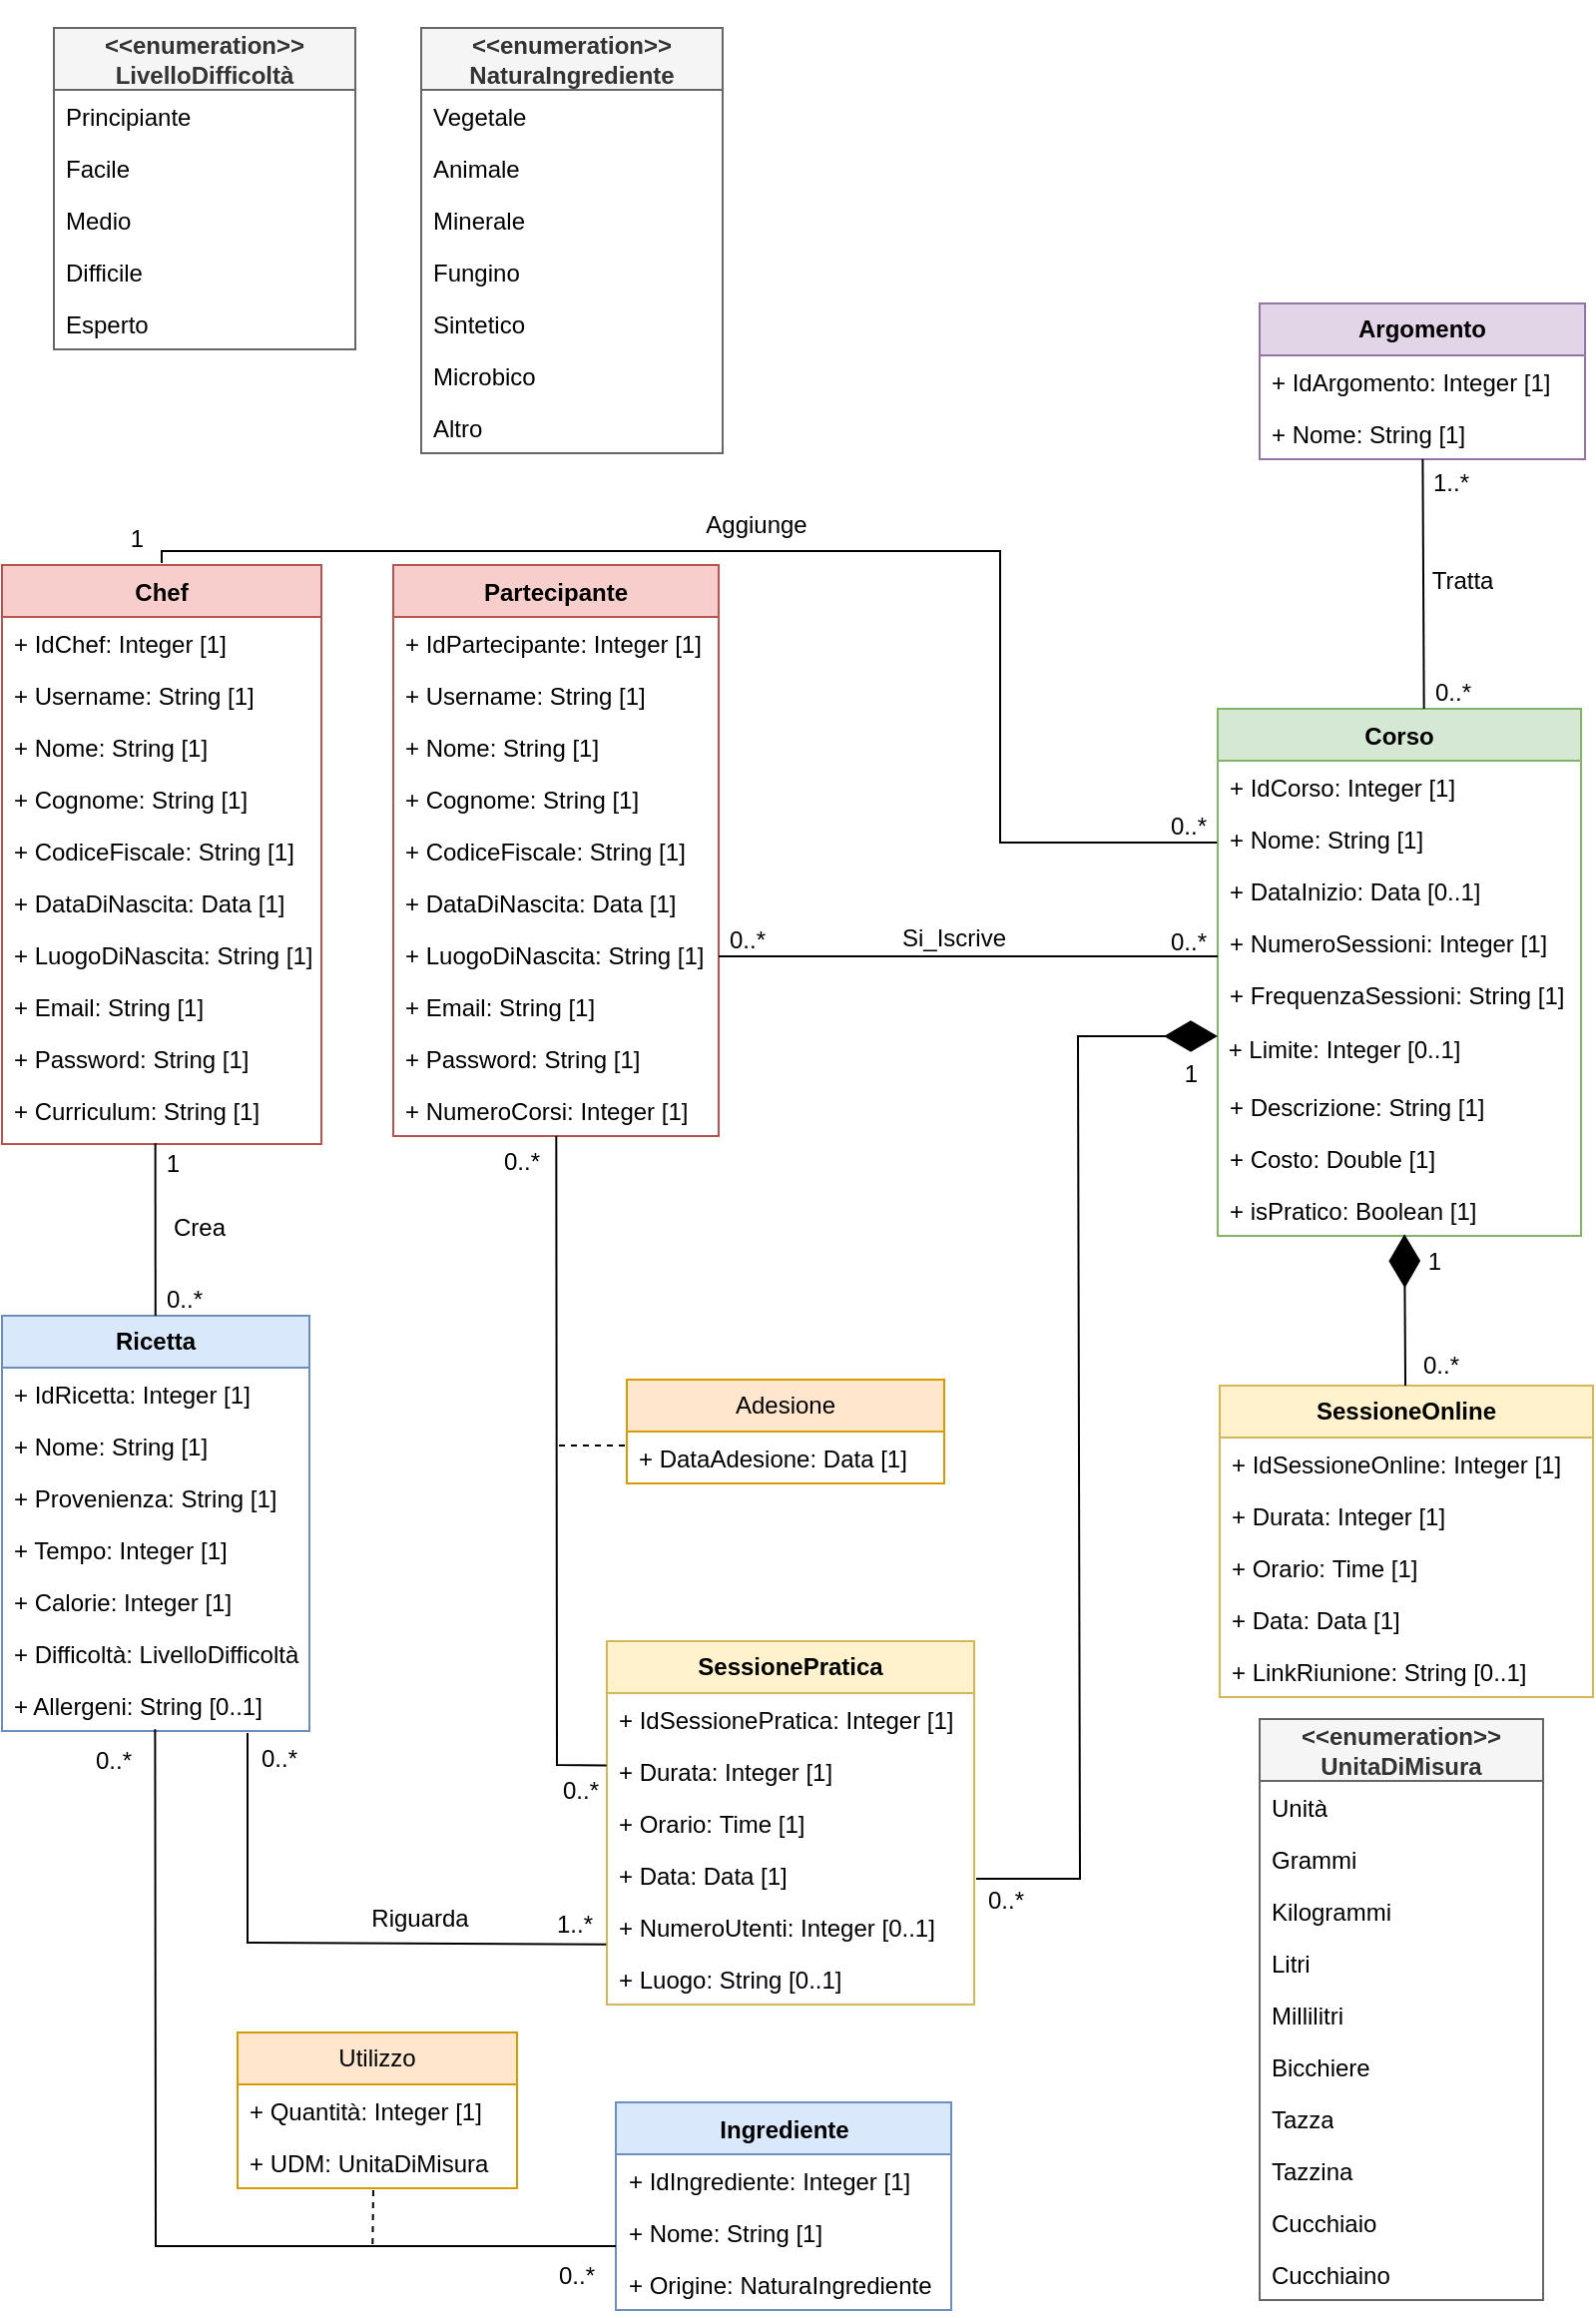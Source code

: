 <mxfile version="26.2.15">
  <diagram name="Pagina-1" id="1niPncTcbanJa_PL0URF">
    <mxGraphModel dx="599" dy="841" grid="0" gridSize="10" guides="1" tooltips="1" connect="1" arrows="1" fold="1" page="1" pageScale="1" pageWidth="827" pageHeight="1169" math="0" shadow="0">
      <root>
        <mxCell id="0" />
        <mxCell id="1" parent="0" />
        <mxCell id="spKW847g__nj8NnTJKyM-132" value="0..*" style="text;html=1;align=center;verticalAlign=middle;resizable=0;points=[];autosize=1;strokeColor=none;fillColor=none;" parent="1" vertex="1">
          <mxGeometry x="1201" y="463" width="36" height="26" as="geometry" />
        </mxCell>
        <mxCell id="spKW847g__nj8NnTJKyM-133" value="0..*" style="text;html=1;align=center;verticalAlign=middle;resizable=0;points=[];autosize=1;strokeColor=none;fillColor=none;" parent="1" vertex="1">
          <mxGeometry x="1422" y="464" width="36" height="26" as="geometry" />
        </mxCell>
        <mxCell id="spKW847g__nj8NnTJKyM-137" value="Riguarda" style="text;html=1;align=center;verticalAlign=middle;resizable=0;points=[];autosize=1;strokeColor=none;fillColor=none;" parent="1" vertex="1">
          <mxGeometry x="1021" y="953" width="67" height="26" as="geometry" />
        </mxCell>
        <mxCell id="spKW847g__nj8NnTJKyM-141" value="0..*" style="text;html=1;align=center;verticalAlign=middle;whiteSpace=wrap;rounded=0;" parent="1" vertex="1">
          <mxGeometry x="1333" y="946" width="32" height="21" as="geometry" />
        </mxCell>
        <mxCell id="spKW847g__nj8NnTJKyM-142" value="1" style="edgeLabel;resizable=0;html=1;align=right;verticalAlign=bottom;fontSize=12;" parent="1" connectable="0" vertex="1">
          <mxGeometry x="1416" y="600.005" as="geometry">
            <mxPoint x="29" y="-49" as="offset" />
          </mxGeometry>
        </mxCell>
        <mxCell id="spKW847g__nj8NnTJKyM-144" value="0..*" style="text;html=1;align=center;verticalAlign=middle;resizable=0;points=[];autosize=1;strokeColor=none;fillColor=none;" parent="1" vertex="1">
          <mxGeometry x="1422" y="406" width="36" height="26" as="geometry" />
        </mxCell>
        <mxCell id="spKW847g__nj8NnTJKyM-145" value="Si_Iscrive" style="text;html=1;align=center;verticalAlign=middle;whiteSpace=wrap;rounded=0;" parent="1" vertex="1">
          <mxGeometry x="1293" y="460" width="60" height="30" as="geometry" />
        </mxCell>
        <mxCell id="spKW847g__nj8NnTJKyM-168" value="0..*" style="text;html=1;align=center;verticalAlign=middle;resizable=0;points=[];autosize=1;strokeColor=none;fillColor=none;" parent="1" vertex="1">
          <mxGeometry x="1088" y="574" width="36" height="26" as="geometry" />
        </mxCell>
        <mxCell id="spKW847g__nj8NnTJKyM-172" value="&amp;nbsp;Tratta" style="text;strokeColor=none;fillColor=none;align=left;verticalAlign=top;spacingLeft=4;spacingRight=4;overflow=hidden;rotatable=0;points=[[0,0.5],[1,0.5]];portConstraint=eastwest;whiteSpace=wrap;html=1;" parent="1" vertex="1">
          <mxGeometry x="1553" y="282" width="45" height="26" as="geometry" />
        </mxCell>
        <mxCell id="spKW847g__nj8NnTJKyM-173" value="0..*" style="edgeLabel;resizable=0;html=1;align=left;verticalAlign=bottom;fontSize=12;" parent="1" connectable="0" vertex="1">
          <mxGeometry x="1100" y="907.998" as="geometry">
            <mxPoint x="25" y="3" as="offset" />
          </mxGeometry>
        </mxCell>
        <mxCell id="spKW847g__nj8NnTJKyM-174" value="&lt;div&gt;&lt;span style=&quot;font-weight: 700;&quot;&gt;&lt;br&gt;&lt;/span&gt;&lt;/div&gt;&lt;span style=&quot;font-weight: 700;&quot;&gt;&lt;div&gt;&amp;lt;&amp;lt;enumeration&amp;gt;&amp;gt;&lt;span style=&quot;font-weight: 700;&quot;&gt;&lt;/span&gt;&lt;/div&gt;LivelloDifficoltà&lt;/span&gt;&lt;div&gt;&lt;br&gt;&lt;/div&gt;" style="swimlane;fontStyle=0;childLayout=stackLayout;horizontal=1;startSize=31;fillColor=#f5f5f5;horizontalStack=0;resizeParent=1;resizeParentMax=0;resizeLast=0;collapsible=1;marginBottom=0;whiteSpace=wrap;html=1;strokeColor=#666666;fontColor=#333333;" parent="1" vertex="1">
          <mxGeometry x="872" y="19" width="151" height="161" as="geometry" />
        </mxCell>
        <mxCell id="spKW847g__nj8NnTJKyM-175" value="Principiante" style="text;strokeColor=none;fillColor=none;align=left;verticalAlign=top;spacingLeft=4;spacingRight=4;overflow=hidden;rotatable=0;points=[[0,0.5],[1,0.5]];portConstraint=eastwest;whiteSpace=wrap;html=1;" parent="spKW847g__nj8NnTJKyM-174" vertex="1">
          <mxGeometry y="31" width="151" height="26" as="geometry" />
        </mxCell>
        <mxCell id="spKW847g__nj8NnTJKyM-176" value="Facile" style="text;strokeColor=none;fillColor=none;align=left;verticalAlign=top;spacingLeft=4;spacingRight=4;overflow=hidden;rotatable=0;points=[[0,0.5],[1,0.5]];portConstraint=eastwest;whiteSpace=wrap;html=1;" parent="spKW847g__nj8NnTJKyM-174" vertex="1">
          <mxGeometry y="57" width="151" height="26" as="geometry" />
        </mxCell>
        <mxCell id="spKW847g__nj8NnTJKyM-177" value="Medio" style="text;strokeColor=none;fillColor=none;align=left;verticalAlign=top;spacingLeft=4;spacingRight=4;overflow=hidden;rotatable=0;points=[[0,0.5],[1,0.5]];portConstraint=eastwest;whiteSpace=wrap;html=1;" parent="spKW847g__nj8NnTJKyM-174" vertex="1">
          <mxGeometry y="83" width="151" height="26" as="geometry" />
        </mxCell>
        <mxCell id="spKW847g__nj8NnTJKyM-178" value="Difficile" style="text;strokeColor=none;fillColor=none;align=left;verticalAlign=top;spacingLeft=4;spacingRight=4;overflow=hidden;rotatable=0;points=[[0,0.5],[1,0.5]];portConstraint=eastwest;whiteSpace=wrap;html=1;" parent="spKW847g__nj8NnTJKyM-174" vertex="1">
          <mxGeometry y="109" width="151" height="26" as="geometry" />
        </mxCell>
        <mxCell id="spKW847g__nj8NnTJKyM-179" value="Esperto" style="text;strokeColor=none;fillColor=none;align=left;verticalAlign=top;spacingLeft=4;spacingRight=4;overflow=hidden;rotatable=0;points=[[0,0.5],[1,0.5]];portConstraint=eastwest;whiteSpace=wrap;html=1;" parent="spKW847g__nj8NnTJKyM-174" vertex="1">
          <mxGeometry y="135" width="151" height="26" as="geometry" />
        </mxCell>
        <mxCell id="spKW847g__nj8NnTJKyM-180" value="&lt;div&gt;&lt;span style=&quot;background-color: transparent; color: light-dark(rgb(51, 51, 51), rgb(193, 193, 193)); font-weight: 700;&quot;&gt;&lt;br&gt;&lt;/span&gt;&lt;/div&gt;&lt;div&gt;&lt;span style=&quot;background-color: transparent; color: light-dark(rgb(51, 51, 51), rgb(193, 193, 193)); font-weight: 700;&quot;&gt;&amp;lt;&amp;lt;enumeration&amp;gt;&amp;gt;&lt;/span&gt;&lt;/div&gt;&lt;div&gt;&lt;span style=&quot;font-weight: 700;&quot;&gt;NaturaIngrediente&lt;/span&gt;&lt;/div&gt;&lt;div&gt;&lt;br&gt;&lt;/div&gt;" style="swimlane;fontStyle=0;childLayout=stackLayout;horizontal=1;startSize=31;fillColor=#f5f5f5;horizontalStack=0;resizeParent=1;resizeParentMax=0;resizeLast=0;collapsible=1;marginBottom=0;whiteSpace=wrap;html=1;strokeColor=#666666;fontColor=#333333;" parent="1" vertex="1">
          <mxGeometry x="1056" y="19" width="151" height="213" as="geometry" />
        </mxCell>
        <mxCell id="spKW847g__nj8NnTJKyM-181" value="Vegetale" style="text;strokeColor=none;fillColor=none;align=left;verticalAlign=top;spacingLeft=4;spacingRight=4;overflow=hidden;rotatable=0;points=[[0,0.5],[1,0.5]];portConstraint=eastwest;whiteSpace=wrap;html=1;" parent="spKW847g__nj8NnTJKyM-180" vertex="1">
          <mxGeometry y="31" width="151" height="26" as="geometry" />
        </mxCell>
        <mxCell id="spKW847g__nj8NnTJKyM-182" value="Animale" style="text;strokeColor=none;fillColor=none;align=left;verticalAlign=top;spacingLeft=4;spacingRight=4;overflow=hidden;rotatable=0;points=[[0,0.5],[1,0.5]];portConstraint=eastwest;whiteSpace=wrap;html=1;" parent="spKW847g__nj8NnTJKyM-180" vertex="1">
          <mxGeometry y="57" width="151" height="26" as="geometry" />
        </mxCell>
        <mxCell id="spKW847g__nj8NnTJKyM-183" value="Minerale" style="text;strokeColor=none;fillColor=none;align=left;verticalAlign=top;spacingLeft=4;spacingRight=4;overflow=hidden;rotatable=0;points=[[0,0.5],[1,0.5]];portConstraint=eastwest;whiteSpace=wrap;html=1;" parent="spKW847g__nj8NnTJKyM-180" vertex="1">
          <mxGeometry y="83" width="151" height="26" as="geometry" />
        </mxCell>
        <mxCell id="spKW847g__nj8NnTJKyM-184" value="Fungino" style="text;strokeColor=none;fillColor=none;align=left;verticalAlign=top;spacingLeft=4;spacingRight=4;overflow=hidden;rotatable=0;points=[[0,0.5],[1,0.5]];portConstraint=eastwest;whiteSpace=wrap;html=1;" parent="spKW847g__nj8NnTJKyM-180" vertex="1">
          <mxGeometry y="109" width="151" height="26" as="geometry" />
        </mxCell>
        <mxCell id="spKW847g__nj8NnTJKyM-185" value="Sintetico" style="text;strokeColor=none;fillColor=none;align=left;verticalAlign=top;spacingLeft=4;spacingRight=4;overflow=hidden;rotatable=0;points=[[0,0.5],[1,0.5]];portConstraint=eastwest;whiteSpace=wrap;html=1;" parent="spKW847g__nj8NnTJKyM-180" vertex="1">
          <mxGeometry y="135" width="151" height="26" as="geometry" />
        </mxCell>
        <mxCell id="spKW847g__nj8NnTJKyM-186" value="Microbico" style="text;strokeColor=none;fillColor=none;align=left;verticalAlign=top;spacingLeft=4;spacingRight=4;overflow=hidden;rotatable=0;points=[[0,0.5],[1,0.5]];portConstraint=eastwest;whiteSpace=wrap;html=1;" parent="spKW847g__nj8NnTJKyM-180" vertex="1">
          <mxGeometry y="161" width="151" height="26" as="geometry" />
        </mxCell>
        <mxCell id="spKW847g__nj8NnTJKyM-187" value="Altro" style="text;strokeColor=none;fillColor=none;align=left;verticalAlign=top;spacingLeft=4;spacingRight=4;overflow=hidden;rotatable=0;points=[[0,0.5],[1,0.5]];portConstraint=eastwest;whiteSpace=wrap;html=1;" parent="spKW847g__nj8NnTJKyM-180" vertex="1">
          <mxGeometry y="187" width="151" height="26" as="geometry" />
        </mxCell>
        <mxCell id="spKW847g__nj8NnTJKyM-190" value="0..*" style="text;html=1;align=center;verticalAlign=middle;whiteSpace=wrap;rounded=0;" parent="1" vertex="1">
          <mxGeometry x="872" y="872" width="60" height="30" as="geometry" />
        </mxCell>
        <mxCell id="spKW847g__nj8NnTJKyM-191" value="0..*" style="text;html=1;align=center;verticalAlign=middle;whiteSpace=wrap;rounded=0;" parent="1" vertex="1">
          <mxGeometry x="1104" y="1130" width="60" height="30" as="geometry" />
        </mxCell>
        <mxCell id="spKW847g__nj8NnTJKyM-207" value="1..*" style="text;html=1;align=center;verticalAlign=middle;whiteSpace=wrap;rounded=0;" parent="1" vertex="1">
          <mxGeometry x="1541.5" y="232" width="60" height="30" as="geometry" />
        </mxCell>
        <mxCell id="spKW847g__nj8NnTJKyM-208" value="0..*" style="text;html=1;align=center;verticalAlign=middle;whiteSpace=wrap;rounded=0;" parent="1" vertex="1">
          <mxGeometry x="1543" y="337" width="60" height="30" as="geometry" />
        </mxCell>
        <mxCell id="spKW847g__nj8NnTJKyM-212" value="1" style="edgeLabel;resizable=0;html=1;align=right;verticalAlign=bottom;fontSize=12;" parent="1" connectable="0" vertex="1">
          <mxGeometry x="1538" y="694.005" as="geometry">
            <mxPoint x="29" y="-49" as="offset" />
          </mxGeometry>
        </mxCell>
        <mxCell id="spKW847g__nj8NnTJKyM-213" value="0..*" style="text;html=1;align=center;verticalAlign=middle;whiteSpace=wrap;rounded=0;" parent="1" vertex="1">
          <mxGeometry x="1551" y="678" width="32" height="21" as="geometry" />
        </mxCell>
        <mxCell id="KIn9AzGLWY45rzJbxynw-2" value="&lt;div&gt;&lt;span style=&quot;font-weight: 700;&quot;&gt;&amp;lt;&amp;lt;enumeration&amp;gt;&amp;gt;&lt;/span&gt;&lt;b&gt;&lt;/b&gt;&lt;/div&gt;&lt;div&gt;&lt;b&gt;UnitaDiMisura&lt;/b&gt;&lt;/div&gt;" style="swimlane;fontStyle=0;childLayout=stackLayout;horizontal=1;startSize=31;fillColor=#f5f5f5;horizontalStack=0;resizeParent=1;resizeParentMax=0;resizeLast=0;collapsible=1;marginBottom=0;whiteSpace=wrap;html=1;strokeColor=#666666;fontColor=#333333;" parent="1" vertex="1">
          <mxGeometry x="1476" y="866" width="142" height="291" as="geometry" />
        </mxCell>
        <mxCell id="O1Rt-andwBPEwg0j2SGx-1" value="Unità" style="text;strokeColor=none;fillColor=none;align=left;verticalAlign=top;spacingLeft=4;spacingRight=4;overflow=hidden;rotatable=0;points=[[0,0.5],[1,0.5]];portConstraint=eastwest;whiteSpace=wrap;html=1;" parent="KIn9AzGLWY45rzJbxynw-2" vertex="1">
          <mxGeometry y="31" width="142" height="26" as="geometry" />
        </mxCell>
        <mxCell id="KIn9AzGLWY45rzJbxynw-3" value="Grammi" style="text;strokeColor=none;fillColor=none;align=left;verticalAlign=top;spacingLeft=4;spacingRight=4;overflow=hidden;rotatable=0;points=[[0,0.5],[1,0.5]];portConstraint=eastwest;whiteSpace=wrap;html=1;" parent="KIn9AzGLWY45rzJbxynw-2" vertex="1">
          <mxGeometry y="57" width="142" height="26" as="geometry" />
        </mxCell>
        <mxCell id="KIn9AzGLWY45rzJbxynw-4" value="Kilogrammi" style="text;strokeColor=none;fillColor=none;align=left;verticalAlign=top;spacingLeft=4;spacingRight=4;overflow=hidden;rotatable=0;points=[[0,0.5],[1,0.5]];portConstraint=eastwest;whiteSpace=wrap;html=1;" parent="KIn9AzGLWY45rzJbxynw-2" vertex="1">
          <mxGeometry y="83" width="142" height="26" as="geometry" />
        </mxCell>
        <mxCell id="KIn9AzGLWY45rzJbxynw-5" value="Litri" style="text;strokeColor=none;fillColor=none;align=left;verticalAlign=top;spacingLeft=4;spacingRight=4;overflow=hidden;rotatable=0;points=[[0,0.5],[1,0.5]];portConstraint=eastwest;whiteSpace=wrap;html=1;" parent="KIn9AzGLWY45rzJbxynw-2" vertex="1">
          <mxGeometry y="109" width="142" height="26" as="geometry" />
        </mxCell>
        <mxCell id="KIn9AzGLWY45rzJbxynw-6" value="Millilitri" style="text;strokeColor=none;fillColor=none;align=left;verticalAlign=top;spacingLeft=4;spacingRight=4;overflow=hidden;rotatable=0;points=[[0,0.5],[1,0.5]];portConstraint=eastwest;whiteSpace=wrap;html=1;" parent="KIn9AzGLWY45rzJbxynw-2" vertex="1">
          <mxGeometry y="135" width="142" height="26" as="geometry" />
        </mxCell>
        <mxCell id="KIn9AzGLWY45rzJbxynw-12" value="Bicchiere" style="text;strokeColor=none;fillColor=none;align=left;verticalAlign=top;spacingLeft=4;spacingRight=4;overflow=hidden;rotatable=0;points=[[0,0.5],[1,0.5]];portConstraint=eastwest;whiteSpace=wrap;html=1;" parent="KIn9AzGLWY45rzJbxynw-2" vertex="1">
          <mxGeometry y="161" width="142" height="26" as="geometry" />
        </mxCell>
        <mxCell id="KIn9AzGLWY45rzJbxynw-11" value="Tazza" style="text;strokeColor=none;fillColor=none;align=left;verticalAlign=top;spacingLeft=4;spacingRight=4;overflow=hidden;rotatable=0;points=[[0,0.5],[1,0.5]];portConstraint=eastwest;whiteSpace=wrap;html=1;" parent="KIn9AzGLWY45rzJbxynw-2" vertex="1">
          <mxGeometry y="187" width="142" height="26" as="geometry" />
        </mxCell>
        <mxCell id="KIn9AzGLWY45rzJbxynw-10" value="Tazzina" style="text;strokeColor=none;fillColor=none;align=left;verticalAlign=top;spacingLeft=4;spacingRight=4;overflow=hidden;rotatable=0;points=[[0,0.5],[1,0.5]];portConstraint=eastwest;whiteSpace=wrap;html=1;" parent="KIn9AzGLWY45rzJbxynw-2" vertex="1">
          <mxGeometry y="213" width="142" height="26" as="geometry" />
        </mxCell>
        <mxCell id="KIn9AzGLWY45rzJbxynw-7" value="Cucchiaio" style="text;strokeColor=none;fillColor=none;align=left;verticalAlign=top;spacingLeft=4;spacingRight=4;overflow=hidden;rotatable=0;points=[[0,0.5],[1,0.5]];portConstraint=eastwest;whiteSpace=wrap;html=1;" parent="KIn9AzGLWY45rzJbxynw-2" vertex="1">
          <mxGeometry y="239" width="142" height="26" as="geometry" />
        </mxCell>
        <mxCell id="KIn9AzGLWY45rzJbxynw-8" value="Cucchiaino" style="text;strokeColor=none;fillColor=none;align=left;verticalAlign=top;spacingLeft=4;spacingRight=4;overflow=hidden;rotatable=0;points=[[0,0.5],[1,0.5]];portConstraint=eastwest;whiteSpace=wrap;html=1;" parent="KIn9AzGLWY45rzJbxynw-2" vertex="1">
          <mxGeometry y="265" width="142" height="26" as="geometry" />
        </mxCell>
        <mxCell id="_4BLBaTchMxzVuJuGMlZ-44" value="Corso" style="swimlane;fontStyle=1;align=center;verticalAlign=top;childLayout=stackLayout;horizontal=1;startSize=26;horizontalStack=0;resizeParent=1;resizeParentMax=0;resizeLast=0;collapsible=1;marginBottom=0;whiteSpace=wrap;html=1;fillColor=#d5e8d4;strokeColor=#82b366;" parent="1" vertex="1">
          <mxGeometry x="1455" y="360" width="182" height="264" as="geometry" />
        </mxCell>
        <mxCell id="_4BLBaTchMxzVuJuGMlZ-45" value="+ IdCorso: Integer [1]" style="text;strokeColor=none;fillColor=none;align=left;verticalAlign=top;spacingLeft=4;spacingRight=4;overflow=hidden;rotatable=0;points=[[0,0.5],[1,0.5]];portConstraint=eastwest;whiteSpace=wrap;html=1;" parent="_4BLBaTchMxzVuJuGMlZ-44" vertex="1">
          <mxGeometry y="26" width="182" height="26" as="geometry" />
        </mxCell>
        <mxCell id="_4BLBaTchMxzVuJuGMlZ-46" value="+ Nome: String [1]" style="text;strokeColor=none;fillColor=none;align=left;verticalAlign=top;spacingLeft=4;spacingRight=4;overflow=hidden;rotatable=0;points=[[0,0.5],[1,0.5]];portConstraint=eastwest;whiteSpace=wrap;html=1;" parent="_4BLBaTchMxzVuJuGMlZ-44" vertex="1">
          <mxGeometry y="52" width="182" height="26" as="geometry" />
        </mxCell>
        <mxCell id="_4BLBaTchMxzVuJuGMlZ-47" value="+ DataInizio: Data [0..1]" style="text;strokeColor=none;fillColor=none;align=left;verticalAlign=top;spacingLeft=4;spacingRight=4;overflow=hidden;rotatable=0;points=[[0,0.5],[1,0.5]];portConstraint=eastwest;whiteSpace=wrap;html=1;" parent="_4BLBaTchMxzVuJuGMlZ-44" vertex="1">
          <mxGeometry y="78" width="182" height="26" as="geometry" />
        </mxCell>
        <mxCell id="_4BLBaTchMxzVuJuGMlZ-48" value="+ NumeroSessioni: Integer [1]" style="text;strokeColor=none;fillColor=none;align=left;verticalAlign=top;spacingLeft=4;spacingRight=4;overflow=hidden;rotatable=0;points=[[0,0.5],[1,0.5]];portConstraint=eastwest;whiteSpace=wrap;html=1;" parent="_4BLBaTchMxzVuJuGMlZ-44" vertex="1">
          <mxGeometry y="104" width="182" height="26" as="geometry" />
        </mxCell>
        <mxCell id="_4BLBaTchMxzVuJuGMlZ-49" value="+ FrequenzaSessioni: String [1]" style="text;strokeColor=none;fillColor=none;align=left;verticalAlign=top;spacingLeft=4;spacingRight=4;overflow=hidden;rotatable=0;points=[[0,0.5],[1,0.5]];portConstraint=eastwest;whiteSpace=wrap;html=1;" parent="_4BLBaTchMxzVuJuGMlZ-44" vertex="1">
          <mxGeometry y="130" width="182" height="26" as="geometry" />
        </mxCell>
        <mxCell id="_4BLBaTchMxzVuJuGMlZ-50" value="&amp;nbsp;+ Limite: Integer [0..1]" style="text;html=1;align=left;verticalAlign=middle;whiteSpace=wrap;rounded=0;" parent="_4BLBaTchMxzVuJuGMlZ-44" vertex="1">
          <mxGeometry y="156" width="182" height="30" as="geometry" />
        </mxCell>
        <mxCell id="_4BLBaTchMxzVuJuGMlZ-51" value="+ Descrizione: String [1]" style="text;strokeColor=none;fillColor=none;align=left;verticalAlign=top;spacingLeft=4;spacingRight=4;overflow=hidden;rotatable=0;points=[[0,0.5],[1,0.5]];portConstraint=eastwest;whiteSpace=wrap;html=1;" parent="_4BLBaTchMxzVuJuGMlZ-44" vertex="1">
          <mxGeometry y="186" width="182" height="26" as="geometry" />
        </mxCell>
        <mxCell id="_4BLBaTchMxzVuJuGMlZ-52" value="+ Costo: Double [1]" style="text;strokeColor=none;fillColor=none;align=left;verticalAlign=top;spacingLeft=4;spacingRight=4;overflow=hidden;rotatable=0;points=[[0,0.5],[1,0.5]];portConstraint=eastwest;whiteSpace=wrap;html=1;" parent="_4BLBaTchMxzVuJuGMlZ-44" vertex="1">
          <mxGeometry y="212" width="182" height="26" as="geometry" />
        </mxCell>
        <mxCell id="_4BLBaTchMxzVuJuGMlZ-53" value="+ isPratico: Boolean [1]" style="text;strokeColor=none;fillColor=none;align=left;verticalAlign=top;spacingLeft=4;spacingRight=4;overflow=hidden;rotatable=0;points=[[0,0.5],[1,0.5]];portConstraint=eastwest;whiteSpace=wrap;html=1;" parent="_4BLBaTchMxzVuJuGMlZ-44" vertex="1">
          <mxGeometry y="238" width="182" height="26" as="geometry" />
        </mxCell>
        <mxCell id="_4BLBaTchMxzVuJuGMlZ-54" value="&lt;div style=&quot;text-align: left;&quot;&gt;&lt;b&gt;Argomento&lt;/b&gt;&lt;/div&gt;" style="swimlane;fontStyle=0;childLayout=stackLayout;horizontal=1;startSize=26;horizontalStack=0;resizeParent=1;resizeParentMax=0;resizeLast=0;collapsible=1;marginBottom=0;whiteSpace=wrap;html=1;fillColor=#e1d5e7;strokeColor=#9673a6;" parent="1" vertex="1">
          <mxGeometry x="1476" y="157" width="163" height="78" as="geometry" />
        </mxCell>
        <mxCell id="_4BLBaTchMxzVuJuGMlZ-55" value="+ IdArgomento: Integer [1]" style="text;strokeColor=none;fillColor=none;align=left;verticalAlign=top;spacingLeft=4;spacingRight=4;overflow=hidden;rotatable=0;points=[[0,0.5],[1,0.5]];portConstraint=eastwest;whiteSpace=wrap;html=1;" parent="_4BLBaTchMxzVuJuGMlZ-54" vertex="1">
          <mxGeometry y="26" width="163" height="26" as="geometry" />
        </mxCell>
        <mxCell id="_4BLBaTchMxzVuJuGMlZ-56" value="+ Nome: String [1]" style="text;strokeColor=none;fillColor=none;align=left;verticalAlign=top;spacingLeft=4;spacingRight=4;overflow=hidden;rotatable=0;points=[[0,0.5],[1,0.5]];portConstraint=eastwest;whiteSpace=wrap;html=1;" parent="_4BLBaTchMxzVuJuGMlZ-54" vertex="1">
          <mxGeometry y="52" width="163" height="26" as="geometry" />
        </mxCell>
        <mxCell id="_4BLBaTchMxzVuJuGMlZ-57" value="&lt;b&gt;SessionePratica&lt;/b&gt;" style="swimlane;fontStyle=0;childLayout=stackLayout;horizontal=1;startSize=26;horizontalStack=0;resizeParent=1;resizeParentMax=0;resizeLast=0;collapsible=1;marginBottom=0;whiteSpace=wrap;html=1;fillColor=#fff2cc;strokeColor=#d6b656;" parent="1" vertex="1">
          <mxGeometry x="1149" y="827" width="184" height="182" as="geometry" />
        </mxCell>
        <mxCell id="_4BLBaTchMxzVuJuGMlZ-58" value="+ IdSessionePratica: Integer [1]" style="text;strokeColor=none;fillColor=none;align=left;verticalAlign=top;spacingLeft=4;spacingRight=4;overflow=hidden;rotatable=0;points=[[0,0.5],[1,0.5]];portConstraint=eastwest;whiteSpace=wrap;html=1;" parent="_4BLBaTchMxzVuJuGMlZ-57" vertex="1">
          <mxGeometry y="26" width="184" height="26" as="geometry" />
        </mxCell>
        <mxCell id="_4BLBaTchMxzVuJuGMlZ-59" value="+ Durata: Integer [1]" style="text;strokeColor=none;fillColor=none;align=left;verticalAlign=top;spacingLeft=4;spacingRight=4;overflow=hidden;rotatable=0;points=[[0,0.5],[1,0.5]];portConstraint=eastwest;whiteSpace=wrap;html=1;" parent="_4BLBaTchMxzVuJuGMlZ-57" vertex="1">
          <mxGeometry y="52" width="184" height="26" as="geometry" />
        </mxCell>
        <mxCell id="_4BLBaTchMxzVuJuGMlZ-60" value="+ Orario:&amp;nbsp;&lt;span class=&quot;router-outlet-wrapper ng-tns-c4274809755-0&quot;&gt;Time [1]&lt;/span&gt;" style="text;strokeColor=none;fillColor=none;align=left;verticalAlign=top;spacingLeft=4;spacingRight=4;overflow=hidden;rotatable=0;points=[[0,0.5],[1,0.5]];portConstraint=eastwest;whiteSpace=wrap;html=1;" parent="_4BLBaTchMxzVuJuGMlZ-57" vertex="1">
          <mxGeometry y="78" width="184" height="26" as="geometry" />
        </mxCell>
        <mxCell id="_4BLBaTchMxzVuJuGMlZ-61" value="+ Data: Data [1]" style="text;strokeColor=none;fillColor=none;align=left;verticalAlign=top;spacingLeft=4;spacingRight=4;overflow=hidden;rotatable=0;points=[[0,0.5],[1,0.5]];portConstraint=eastwest;whiteSpace=wrap;html=1;" parent="_4BLBaTchMxzVuJuGMlZ-57" vertex="1">
          <mxGeometry y="104" width="184" height="26" as="geometry" />
        </mxCell>
        <mxCell id="_4BLBaTchMxzVuJuGMlZ-62" value="+ NumeroUtenti: Integer [0..1]" style="text;strokeColor=none;fillColor=none;align=left;verticalAlign=top;spacingLeft=4;spacingRight=4;overflow=hidden;rotatable=0;points=[[0,0.5],[1,0.5]];portConstraint=eastwest;whiteSpace=wrap;html=1;" parent="_4BLBaTchMxzVuJuGMlZ-57" vertex="1">
          <mxGeometry y="130" width="184" height="26" as="geometry" />
        </mxCell>
        <mxCell id="_4BLBaTchMxzVuJuGMlZ-63" value="+ Luogo: String [0..1]" style="text;strokeColor=none;fillColor=none;align=left;verticalAlign=top;spacingLeft=4;spacingRight=4;overflow=hidden;rotatable=0;points=[[0,0.5],[1,0.5]];portConstraint=eastwest;whiteSpace=wrap;html=1;" parent="_4BLBaTchMxzVuJuGMlZ-57" vertex="1">
          <mxGeometry y="156" width="184" height="26" as="geometry" />
        </mxCell>
        <mxCell id="_4BLBaTchMxzVuJuGMlZ-64" value="Ingrediente" style="swimlane;fontStyle=1;align=center;verticalAlign=top;childLayout=stackLayout;horizontal=1;startSize=26;horizontalStack=0;resizeParent=1;resizeParentMax=0;resizeLast=0;collapsible=1;marginBottom=0;whiteSpace=wrap;html=1;fillColor=#dae8fc;strokeColor=#6c8ebf;" parent="1" vertex="1">
          <mxGeometry x="1153.5" y="1058" width="168" height="104" as="geometry" />
        </mxCell>
        <mxCell id="_4BLBaTchMxzVuJuGMlZ-65" value="+ IdIngrediente: Integer [1]" style="text;strokeColor=none;fillColor=none;align=left;verticalAlign=top;spacingLeft=4;spacingRight=4;overflow=hidden;rotatable=0;points=[[0,0.5],[1,0.5]];portConstraint=eastwest;whiteSpace=wrap;html=1;" parent="_4BLBaTchMxzVuJuGMlZ-64" vertex="1">
          <mxGeometry y="26" width="168" height="26" as="geometry" />
        </mxCell>
        <mxCell id="_4BLBaTchMxzVuJuGMlZ-66" value="+ Nome: String [1]" style="text;strokeColor=none;fillColor=none;align=left;verticalAlign=top;spacingLeft=4;spacingRight=4;overflow=hidden;rotatable=0;points=[[0,0.5],[1,0.5]];portConstraint=eastwest;whiteSpace=wrap;html=1;" parent="_4BLBaTchMxzVuJuGMlZ-64" vertex="1">
          <mxGeometry y="52" width="168" height="26" as="geometry" />
        </mxCell>
        <mxCell id="_4BLBaTchMxzVuJuGMlZ-67" value="+ Origine: NaturaIngrediente" style="text;strokeColor=none;fillColor=none;align=left;verticalAlign=top;spacingLeft=4;spacingRight=4;overflow=hidden;rotatable=0;points=[[0,0.5],[1,0.5]];portConstraint=eastwest;whiteSpace=wrap;html=1;" parent="_4BLBaTchMxzVuJuGMlZ-64" vertex="1">
          <mxGeometry y="78" width="168" height="26" as="geometry" />
        </mxCell>
        <mxCell id="_4BLBaTchMxzVuJuGMlZ-71" value="&lt;b&gt;Ricetta&lt;/b&gt;" style="swimlane;fontStyle=0;childLayout=stackLayout;horizontal=1;startSize=26;horizontalStack=0;resizeParent=1;resizeParentMax=0;resizeLast=0;collapsible=1;marginBottom=0;whiteSpace=wrap;html=1;fillColor=#dae8fc;strokeColor=#6c8ebf;" parent="1" vertex="1">
          <mxGeometry x="846" y="664" width="154" height="208" as="geometry" />
        </mxCell>
        <mxCell id="_4BLBaTchMxzVuJuGMlZ-72" value="+ IdRicetta: Integer [1]" style="text;strokeColor=none;fillColor=none;align=left;verticalAlign=top;spacingLeft=4;spacingRight=4;overflow=hidden;rotatable=0;points=[[0,0.5],[1,0.5]];portConstraint=eastwest;whiteSpace=wrap;html=1;" parent="_4BLBaTchMxzVuJuGMlZ-71" vertex="1">
          <mxGeometry y="26" width="154" height="26" as="geometry" />
        </mxCell>
        <mxCell id="_4BLBaTchMxzVuJuGMlZ-73" value="+ Nome: String [1]" style="text;strokeColor=none;fillColor=none;align=left;verticalAlign=top;spacingLeft=4;spacingRight=4;overflow=hidden;rotatable=0;points=[[0,0.5],[1,0.5]];portConstraint=eastwest;whiteSpace=wrap;html=1;" parent="_4BLBaTchMxzVuJuGMlZ-71" vertex="1">
          <mxGeometry y="52" width="154" height="26" as="geometry" />
        </mxCell>
        <mxCell id="_4BLBaTchMxzVuJuGMlZ-74" value="+ Provenienza: String [1]" style="text;strokeColor=none;fillColor=none;align=left;verticalAlign=top;spacingLeft=4;spacingRight=4;overflow=hidden;rotatable=0;points=[[0,0.5],[1,0.5]];portConstraint=eastwest;whiteSpace=wrap;html=1;" parent="_4BLBaTchMxzVuJuGMlZ-71" vertex="1">
          <mxGeometry y="78" width="154" height="26" as="geometry" />
        </mxCell>
        <mxCell id="_4BLBaTchMxzVuJuGMlZ-75" value="+ Tempo: Integer [1]" style="text;strokeColor=none;fillColor=none;align=left;verticalAlign=top;spacingLeft=4;spacingRight=4;overflow=hidden;rotatable=0;points=[[0,0.5],[1,0.5]];portConstraint=eastwest;whiteSpace=wrap;html=1;" parent="_4BLBaTchMxzVuJuGMlZ-71" vertex="1">
          <mxGeometry y="104" width="154" height="26" as="geometry" />
        </mxCell>
        <mxCell id="_4BLBaTchMxzVuJuGMlZ-76" value="+ Calorie: Integer [1]" style="text;strokeColor=none;fillColor=none;align=left;verticalAlign=top;spacingLeft=4;spacingRight=4;overflow=hidden;rotatable=0;points=[[0,0.5],[1,0.5]];portConstraint=eastwest;whiteSpace=wrap;html=1;" parent="_4BLBaTchMxzVuJuGMlZ-71" vertex="1">
          <mxGeometry y="130" width="154" height="26" as="geometry" />
        </mxCell>
        <mxCell id="_4BLBaTchMxzVuJuGMlZ-77" value="+ Difficoltà: LivelloDifficoltà" style="text;strokeColor=none;fillColor=none;align=left;verticalAlign=top;spacingLeft=4;spacingRight=4;overflow=hidden;rotatable=0;points=[[0,0.5],[1,0.5]];portConstraint=eastwest;whiteSpace=wrap;html=1;" parent="_4BLBaTchMxzVuJuGMlZ-71" vertex="1">
          <mxGeometry y="156" width="154" height="26" as="geometry" />
        </mxCell>
        <mxCell id="_4BLBaTchMxzVuJuGMlZ-78" value="+ Allergeni: String [0..1]" style="text;strokeColor=none;fillColor=none;align=left;verticalAlign=top;spacingLeft=4;spacingRight=4;overflow=hidden;rotatable=0;points=[[0,0.5],[1,0.5]];portConstraint=eastwest;whiteSpace=wrap;html=1;" parent="_4BLBaTchMxzVuJuGMlZ-71" vertex="1">
          <mxGeometry y="182" width="154" height="26" as="geometry" />
        </mxCell>
        <mxCell id="_4BLBaTchMxzVuJuGMlZ-86" value="Utilizzo" style="swimlane;fontStyle=0;childLayout=stackLayout;horizontal=1;startSize=26;fillColor=#ffe6cc;horizontalStack=0;resizeParent=1;resizeParentMax=0;resizeLast=0;collapsible=1;marginBottom=0;whiteSpace=wrap;html=1;strokeColor=#d79b00;" parent="1" vertex="1">
          <mxGeometry x="964" y="1023" width="140" height="78" as="geometry" />
        </mxCell>
        <mxCell id="_4BLBaTchMxzVuJuGMlZ-87" value="+ Quantità: Integer [1]" style="text;strokeColor=none;fillColor=none;align=left;verticalAlign=top;spacingLeft=4;spacingRight=4;overflow=hidden;rotatable=0;points=[[0,0.5],[1,0.5]];portConstraint=eastwest;whiteSpace=wrap;html=1;" parent="_4BLBaTchMxzVuJuGMlZ-86" vertex="1">
          <mxGeometry y="26" width="140" height="26" as="geometry" />
        </mxCell>
        <mxCell id="_4BLBaTchMxzVuJuGMlZ-88" value="+ UDM: UnitaDiMisura" style="text;strokeColor=none;fillColor=none;align=left;verticalAlign=top;spacingLeft=4;spacingRight=4;overflow=hidden;rotatable=0;points=[[0,0.5],[1,0.5]];portConstraint=eastwest;whiteSpace=wrap;html=1;" parent="_4BLBaTchMxzVuJuGMlZ-86" vertex="1">
          <mxGeometry y="52" width="140" height="26" as="geometry" />
        </mxCell>
        <mxCell id="_4BLBaTchMxzVuJuGMlZ-94" value="Partecipante" style="swimlane;fontStyle=1;align=center;verticalAlign=top;childLayout=stackLayout;horizontal=1;startSize=26;horizontalStack=0;resizeParent=1;resizeParentMax=0;resizeLast=0;collapsible=1;marginBottom=0;whiteSpace=wrap;html=1;fillColor=#f8cecc;strokeColor=#b85450;" parent="1" vertex="1">
          <mxGeometry x="1042" y="288" width="163" height="286" as="geometry" />
        </mxCell>
        <mxCell id="_4BLBaTchMxzVuJuGMlZ-95" value="+ IdPartecipante: Integer [1]" style="text;strokeColor=none;fillColor=none;align=left;verticalAlign=top;spacingLeft=4;spacingRight=4;overflow=hidden;rotatable=0;points=[[0,0.5],[1,0.5]];portConstraint=eastwest;whiteSpace=wrap;html=1;" parent="_4BLBaTchMxzVuJuGMlZ-94" vertex="1">
          <mxGeometry y="26" width="163" height="26" as="geometry" />
        </mxCell>
        <mxCell id="_4BLBaTchMxzVuJuGMlZ-96" value="+ Username: String [1]" style="text;strokeColor=none;fillColor=none;align=left;verticalAlign=top;spacingLeft=4;spacingRight=4;overflow=hidden;rotatable=0;points=[[0,0.5],[1,0.5]];portConstraint=eastwest;whiteSpace=wrap;html=1;" parent="_4BLBaTchMxzVuJuGMlZ-94" vertex="1">
          <mxGeometry y="52" width="163" height="26" as="geometry" />
        </mxCell>
        <mxCell id="_4BLBaTchMxzVuJuGMlZ-97" value="+ Nome: String [1]" style="text;strokeColor=none;fillColor=none;align=left;verticalAlign=top;spacingLeft=4;spacingRight=4;overflow=hidden;rotatable=0;points=[[0,0.5],[1,0.5]];portConstraint=eastwest;whiteSpace=wrap;html=1;" parent="_4BLBaTchMxzVuJuGMlZ-94" vertex="1">
          <mxGeometry y="78" width="163" height="26" as="geometry" />
        </mxCell>
        <mxCell id="_4BLBaTchMxzVuJuGMlZ-98" value="+ Cognome: String [1]" style="text;strokeColor=none;fillColor=none;align=left;verticalAlign=top;spacingLeft=4;spacingRight=4;overflow=hidden;rotatable=0;points=[[0,0.5],[1,0.5]];portConstraint=eastwest;whiteSpace=wrap;html=1;" parent="_4BLBaTchMxzVuJuGMlZ-94" vertex="1">
          <mxGeometry y="104" width="163" height="26" as="geometry" />
        </mxCell>
        <mxCell id="_4BLBaTchMxzVuJuGMlZ-99" value="+ CodiceFiscale: String [1]" style="text;strokeColor=none;fillColor=none;align=left;verticalAlign=top;spacingLeft=4;spacingRight=4;overflow=hidden;rotatable=0;points=[[0,0.5],[1,0.5]];portConstraint=eastwest;whiteSpace=wrap;html=1;" parent="_4BLBaTchMxzVuJuGMlZ-94" vertex="1">
          <mxGeometry y="130" width="163" height="26" as="geometry" />
        </mxCell>
        <mxCell id="_4BLBaTchMxzVuJuGMlZ-100" value="+ DataDiNascita: Data [1]" style="text;strokeColor=none;fillColor=none;align=left;verticalAlign=top;spacingLeft=4;spacingRight=4;overflow=hidden;rotatable=0;points=[[0,0.5],[1,0.5]];portConstraint=eastwest;whiteSpace=wrap;html=1;" parent="_4BLBaTchMxzVuJuGMlZ-94" vertex="1">
          <mxGeometry y="156" width="163" height="26" as="geometry" />
        </mxCell>
        <mxCell id="_4BLBaTchMxzVuJuGMlZ-101" value="+ LuogoDiNascita: String [1]" style="text;strokeColor=none;fillColor=none;align=left;verticalAlign=top;spacingLeft=4;spacingRight=4;overflow=hidden;rotatable=0;points=[[0,0.5],[1,0.5]];portConstraint=eastwest;whiteSpace=wrap;html=1;" parent="_4BLBaTchMxzVuJuGMlZ-94" vertex="1">
          <mxGeometry y="182" width="163" height="26" as="geometry" />
        </mxCell>
        <mxCell id="_4BLBaTchMxzVuJuGMlZ-102" value="+ Email: String [1]" style="text;strokeColor=none;fillColor=none;align=left;verticalAlign=top;spacingLeft=4;spacingRight=4;overflow=hidden;rotatable=0;points=[[0,0.5],[1,0.5]];portConstraint=eastwest;whiteSpace=wrap;html=1;" parent="_4BLBaTchMxzVuJuGMlZ-94" vertex="1">
          <mxGeometry y="208" width="163" height="26" as="geometry" />
        </mxCell>
        <mxCell id="_4BLBaTchMxzVuJuGMlZ-103" value="+ Password: String [1]" style="text;strokeColor=none;fillColor=none;align=left;verticalAlign=top;spacingLeft=4;spacingRight=4;overflow=hidden;rotatable=0;points=[[0,0.5],[1,0.5]];portConstraint=eastwest;whiteSpace=wrap;html=1;" parent="_4BLBaTchMxzVuJuGMlZ-94" vertex="1">
          <mxGeometry y="234" width="163" height="26" as="geometry" />
        </mxCell>
        <mxCell id="_4BLBaTchMxzVuJuGMlZ-104" value="+ NumeroCorsi: Integer [1]" style="text;strokeColor=none;fillColor=none;align=left;verticalAlign=top;spacingLeft=4;spacingRight=4;overflow=hidden;rotatable=0;points=[[0,0.5],[1,0.5]];portConstraint=eastwest;whiteSpace=wrap;html=1;" parent="_4BLBaTchMxzVuJuGMlZ-94" vertex="1">
          <mxGeometry y="260" width="163" height="26" as="geometry" />
        </mxCell>
        <mxCell id="_4BLBaTchMxzVuJuGMlZ-105" value="Chef" style="swimlane;fontStyle=1;align=center;verticalAlign=top;childLayout=stackLayout;horizontal=1;startSize=26;horizontalStack=0;resizeParent=1;resizeParentMax=0;resizeLast=0;collapsible=1;marginBottom=0;whiteSpace=wrap;html=1;fillColor=#f8cecc;strokeColor=#b85450;" parent="1" vertex="1">
          <mxGeometry x="846" y="288" width="160" height="290" as="geometry" />
        </mxCell>
        <mxCell id="_4BLBaTchMxzVuJuGMlZ-106" value="+ IdChef: Integer [1]" style="text;strokeColor=none;fillColor=none;align=left;verticalAlign=top;spacingLeft=4;spacingRight=4;overflow=hidden;rotatable=0;points=[[0,0.5],[1,0.5]];portConstraint=eastwest;whiteSpace=wrap;html=1;" parent="_4BLBaTchMxzVuJuGMlZ-105" vertex="1">
          <mxGeometry y="26" width="160" height="26" as="geometry" />
        </mxCell>
        <mxCell id="_4BLBaTchMxzVuJuGMlZ-107" value="+ Username: String [1]" style="text;strokeColor=none;fillColor=none;align=left;verticalAlign=top;spacingLeft=4;spacingRight=4;overflow=hidden;rotatable=0;points=[[0,0.5],[1,0.5]];portConstraint=eastwest;whiteSpace=wrap;html=1;" parent="_4BLBaTchMxzVuJuGMlZ-105" vertex="1">
          <mxGeometry y="52" width="160" height="26" as="geometry" />
        </mxCell>
        <mxCell id="_4BLBaTchMxzVuJuGMlZ-108" value="+ Nome: String [1]" style="text;strokeColor=none;fillColor=none;align=left;verticalAlign=top;spacingLeft=4;spacingRight=4;overflow=hidden;rotatable=0;points=[[0,0.5],[1,0.5]];portConstraint=eastwest;whiteSpace=wrap;html=1;" parent="_4BLBaTchMxzVuJuGMlZ-105" vertex="1">
          <mxGeometry y="78" width="160" height="26" as="geometry" />
        </mxCell>
        <mxCell id="_4BLBaTchMxzVuJuGMlZ-109" value="+ Cognome: String [1]" style="text;strokeColor=none;fillColor=none;align=left;verticalAlign=top;spacingLeft=4;spacingRight=4;overflow=hidden;rotatable=0;points=[[0,0.5],[1,0.5]];portConstraint=eastwest;whiteSpace=wrap;html=1;" parent="_4BLBaTchMxzVuJuGMlZ-105" vertex="1">
          <mxGeometry y="104" width="160" height="26" as="geometry" />
        </mxCell>
        <mxCell id="_4BLBaTchMxzVuJuGMlZ-110" value="+ CodiceFiscale: String [1]" style="text;strokeColor=none;fillColor=none;align=left;verticalAlign=top;spacingLeft=4;spacingRight=4;overflow=hidden;rotatable=0;points=[[0,0.5],[1,0.5]];portConstraint=eastwest;whiteSpace=wrap;html=1;" parent="_4BLBaTchMxzVuJuGMlZ-105" vertex="1">
          <mxGeometry y="130" width="160" height="26" as="geometry" />
        </mxCell>
        <mxCell id="_4BLBaTchMxzVuJuGMlZ-111" value="+ DataDiNascita: Data [1]" style="text;strokeColor=none;fillColor=none;align=left;verticalAlign=top;spacingLeft=4;spacingRight=4;overflow=hidden;rotatable=0;points=[[0,0.5],[1,0.5]];portConstraint=eastwest;whiteSpace=wrap;html=1;" parent="_4BLBaTchMxzVuJuGMlZ-105" vertex="1">
          <mxGeometry y="156" width="160" height="26" as="geometry" />
        </mxCell>
        <mxCell id="_4BLBaTchMxzVuJuGMlZ-112" value="+ LuogoDiNascita: String [1]" style="text;strokeColor=none;fillColor=none;align=left;verticalAlign=top;spacingLeft=4;spacingRight=4;overflow=hidden;rotatable=0;points=[[0,0.5],[1,0.5]];portConstraint=eastwest;whiteSpace=wrap;html=1;" parent="_4BLBaTchMxzVuJuGMlZ-105" vertex="1">
          <mxGeometry y="182" width="160" height="26" as="geometry" />
        </mxCell>
        <mxCell id="_4BLBaTchMxzVuJuGMlZ-113" value="+ Email: String [1]" style="text;strokeColor=none;fillColor=none;align=left;verticalAlign=top;spacingLeft=4;spacingRight=4;overflow=hidden;rotatable=0;points=[[0,0.5],[1,0.5]];portConstraint=eastwest;whiteSpace=wrap;html=1;" parent="_4BLBaTchMxzVuJuGMlZ-105" vertex="1">
          <mxGeometry y="208" width="160" height="26" as="geometry" />
        </mxCell>
        <mxCell id="_4BLBaTchMxzVuJuGMlZ-114" value="+ Password: String [1]" style="text;strokeColor=none;fillColor=none;align=left;verticalAlign=top;spacingLeft=4;spacingRight=4;overflow=hidden;rotatable=0;points=[[0,0.5],[1,0.5]];portConstraint=eastwest;whiteSpace=wrap;html=1;" parent="_4BLBaTchMxzVuJuGMlZ-105" vertex="1">
          <mxGeometry y="234" width="160" height="26" as="geometry" />
        </mxCell>
        <mxCell id="_4BLBaTchMxzVuJuGMlZ-115" value="+ Curriculum: String [1]" style="text;strokeColor=none;fillColor=none;align=left;verticalAlign=top;spacingLeft=4;spacingRight=4;overflow=hidden;rotatable=0;points=[[0,0.5],[1,0.5]];portConstraint=eastwest;whiteSpace=wrap;html=1;" parent="_4BLBaTchMxzVuJuGMlZ-105" vertex="1">
          <mxGeometry y="260" width="160" height="30" as="geometry" />
        </mxCell>
        <mxCell id="_4BLBaTchMxzVuJuGMlZ-118" value="Adesione" style="swimlane;fontStyle=0;childLayout=stackLayout;horizontal=1;startSize=26;fillColor=#ffe6cc;horizontalStack=0;resizeParent=1;resizeParentMax=0;resizeLast=0;collapsible=1;marginBottom=0;whiteSpace=wrap;html=1;strokeColor=#d79b00;" parent="1" vertex="1">
          <mxGeometry x="1159" y="696" width="159" height="52" as="geometry" />
        </mxCell>
        <mxCell id="_4BLBaTchMxzVuJuGMlZ-119" value="+ DataAdesione: Data [1]" style="text;strokeColor=none;fillColor=none;align=left;verticalAlign=top;spacingLeft=4;spacingRight=4;overflow=hidden;rotatable=0;points=[[0,0.5],[1,0.5]];portConstraint=eastwest;whiteSpace=wrap;html=1;" parent="_4BLBaTchMxzVuJuGMlZ-118" vertex="1">
          <mxGeometry y="26" width="159" height="26" as="geometry" />
        </mxCell>
        <mxCell id="_4BLBaTchMxzVuJuGMlZ-140" value="&lt;b&gt;SessioneOnline&lt;/b&gt;" style="swimlane;fontStyle=0;childLayout=stackLayout;horizontal=1;startSize=26;horizontalStack=0;resizeParent=1;resizeParentMax=0;resizeLast=0;collapsible=1;marginBottom=0;whiteSpace=wrap;html=1;fillColor=#fff2cc;strokeColor=#d6b656;" parent="1" vertex="1">
          <mxGeometry x="1456" y="699" width="187" height="156" as="geometry" />
        </mxCell>
        <mxCell id="_4BLBaTchMxzVuJuGMlZ-141" value="+ IdSessioneOnline: Integer [1]" style="text;strokeColor=none;fillColor=none;align=left;verticalAlign=top;spacingLeft=4;spacingRight=4;overflow=hidden;rotatable=0;points=[[0,0.5],[1,0.5]];portConstraint=eastwest;whiteSpace=wrap;html=1;" parent="_4BLBaTchMxzVuJuGMlZ-140" vertex="1">
          <mxGeometry y="26" width="187" height="26" as="geometry" />
        </mxCell>
        <mxCell id="_4BLBaTchMxzVuJuGMlZ-142" value="+ Durata: Integer [1]" style="text;strokeColor=none;fillColor=none;align=left;verticalAlign=top;spacingLeft=4;spacingRight=4;overflow=hidden;rotatable=0;points=[[0,0.5],[1,0.5]];portConstraint=eastwest;whiteSpace=wrap;html=1;" parent="_4BLBaTchMxzVuJuGMlZ-140" vertex="1">
          <mxGeometry y="52" width="187" height="26" as="geometry" />
        </mxCell>
        <mxCell id="_4BLBaTchMxzVuJuGMlZ-143" value="+ Orario:&amp;nbsp;&lt;span class=&quot;router-outlet-wrapper ng-tns-c4274809755-0&quot;&gt;Time [1]&lt;/span&gt;" style="text;strokeColor=none;fillColor=none;align=left;verticalAlign=top;spacingLeft=4;spacingRight=4;overflow=hidden;rotatable=0;points=[[0,0.5],[1,0.5]];portConstraint=eastwest;whiteSpace=wrap;html=1;" parent="_4BLBaTchMxzVuJuGMlZ-140" vertex="1">
          <mxGeometry y="78" width="187" height="26" as="geometry" />
        </mxCell>
        <mxCell id="_4BLBaTchMxzVuJuGMlZ-144" value="+ Data: Data [1]" style="text;strokeColor=none;fillColor=none;align=left;verticalAlign=top;spacingLeft=4;spacingRight=4;overflow=hidden;rotatable=0;points=[[0,0.5],[1,0.5]];portConstraint=eastwest;whiteSpace=wrap;html=1;" parent="_4BLBaTchMxzVuJuGMlZ-140" vertex="1">
          <mxGeometry y="104" width="187" height="26" as="geometry" />
        </mxCell>
        <mxCell id="_4BLBaTchMxzVuJuGMlZ-145" value="+ LinkRiunione: String [0..1]" style="text;strokeColor=none;fillColor=none;align=left;verticalAlign=top;spacingLeft=4;spacingRight=4;overflow=hidden;rotatable=0;points=[[0,0.5],[1,0.5]];portConstraint=eastwest;whiteSpace=wrap;html=1;" parent="_4BLBaTchMxzVuJuGMlZ-140" vertex="1">
          <mxGeometry y="130" width="187" height="26" as="geometry" />
        </mxCell>
        <mxCell id="_4BLBaTchMxzVuJuGMlZ-162" value="" style="endArrow=none;html=1;rounded=0;entryX=0.498;entryY=0.967;entryDx=0;entryDy=0;entryPerimeter=0;" parent="1" target="_4BLBaTchMxzVuJuGMlZ-78" edge="1">
          <mxGeometry width="50" height="50" relative="1" as="geometry">
            <mxPoint x="1153.5" y="1130" as="sourcePoint" />
            <mxPoint x="923" y="895" as="targetPoint" />
            <Array as="points">
              <mxPoint x="923" y="1130" />
            </Array>
          </mxGeometry>
        </mxCell>
        <mxCell id="_4BLBaTchMxzVuJuGMlZ-165" value="" style="endArrow=none;html=1;rounded=0;entryX=0.48;entryY=0.988;entryDx=0;entryDy=0;entryPerimeter=0;" parent="1" source="_4BLBaTchMxzVuJuGMlZ-71" target="_4BLBaTchMxzVuJuGMlZ-115" edge="1">
          <mxGeometry width="50" height="50" relative="1" as="geometry">
            <mxPoint x="1133" y="639" as="sourcePoint" />
            <mxPoint x="1012" y="510" as="targetPoint" />
          </mxGeometry>
        </mxCell>
        <mxCell id="_4BLBaTchMxzVuJuGMlZ-182" value="" style="endArrow=none;html=1;rounded=0;entryX=-0.002;entryY=0.378;entryDx=0;entryDy=0;entryPerimeter=0;" parent="1" edge="1">
          <mxGeometry width="50" height="50" relative="1" as="geometry">
            <mxPoint x="969" y="873" as="sourcePoint" />
            <mxPoint x="1148.632" y="978.828" as="targetPoint" />
            <Array as="points">
              <mxPoint x="969" y="978" />
            </Array>
          </mxGeometry>
        </mxCell>
        <mxCell id="_4BLBaTchMxzVuJuGMlZ-184" value="" style="endArrow=none;html=1;rounded=0;exitX=-0.001;exitY=0.392;exitDx=0;exitDy=0;exitPerimeter=0;" parent="1" source="_4BLBaTchMxzVuJuGMlZ-59" target="_4BLBaTchMxzVuJuGMlZ-94" edge="1">
          <mxGeometry width="50" height="50" relative="1" as="geometry">
            <mxPoint x="1209" y="821" as="sourcePoint" />
            <mxPoint x="1259" y="771" as="targetPoint" />
            <Array as="points">
              <mxPoint x="1124" y="889" />
            </Array>
          </mxGeometry>
        </mxCell>
        <mxCell id="_4BLBaTchMxzVuJuGMlZ-185" value="" style="endArrow=none;dashed=1;html=1;rounded=0;" parent="1" edge="1">
          <mxGeometry width="50" height="50" relative="1" as="geometry">
            <mxPoint x="1125" y="729" as="sourcePoint" />
            <mxPoint x="1159" y="729" as="targetPoint" />
          </mxGeometry>
        </mxCell>
        <mxCell id="_4BLBaTchMxzVuJuGMlZ-186" value="" style="endArrow=diamondThin;endFill=1;endSize=24;html=1;rounded=0;entryX=0.514;entryY=0.966;entryDx=0;entryDy=0;entryPerimeter=0;" parent="1" source="_4BLBaTchMxzVuJuGMlZ-140" target="_4BLBaTchMxzVuJuGMlZ-53" edge="1">
          <mxGeometry width="160" relative="1" as="geometry">
            <mxPoint x="1340" y="482" as="sourcePoint" />
            <mxPoint x="1303" y="482" as="targetPoint" />
          </mxGeometry>
        </mxCell>
        <mxCell id="_4BLBaTchMxzVuJuGMlZ-187" value="" style="endArrow=diamondThin;endFill=1;endSize=24;html=1;rounded=0;" parent="1" edge="1">
          <mxGeometry width="160" relative="1" as="geometry">
            <mxPoint x="1334" y="946" as="sourcePoint" />
            <mxPoint x="1455" y="524" as="targetPoint" />
            <Array as="points">
              <mxPoint x="1386" y="946" />
              <mxPoint x="1385" y="524" />
            </Array>
          </mxGeometry>
        </mxCell>
        <mxCell id="_4BLBaTchMxzVuJuGMlZ-188" value="" style="endArrow=none;html=1;rounded=0;" parent="1" edge="1">
          <mxGeometry width="50" height="50" relative="1" as="geometry">
            <mxPoint x="1455" y="484" as="sourcePoint" />
            <mxPoint x="1205" y="484" as="targetPoint" />
          </mxGeometry>
        </mxCell>
        <mxCell id="_4BLBaTchMxzVuJuGMlZ-189" value="" style="endArrow=none;html=1;rounded=0;" parent="1" target="_4BLBaTchMxzVuJuGMlZ-54" edge="1">
          <mxGeometry width="50" height="50" relative="1" as="geometry">
            <mxPoint x="1558.331" y="360" as="sourcePoint" />
            <mxPoint x="1266" y="477" as="targetPoint" />
          </mxGeometry>
        </mxCell>
        <mxCell id="_4BLBaTchMxzVuJuGMlZ-190" value="" style="endArrow=none;html=1;rounded=0;exitX=-0.002;exitY=0.154;exitDx=0;exitDy=0;exitPerimeter=0;" parent="1" edge="1">
          <mxGeometry width="50" height="50" relative="1" as="geometry">
            <mxPoint x="1454.636" y="427.004" as="sourcePoint" />
            <mxPoint x="926" y="287" as="targetPoint" />
            <Array as="points">
              <mxPoint x="1346" y="427" />
              <mxPoint x="1346" y="281" />
              <mxPoint x="926" y="281" />
            </Array>
          </mxGeometry>
        </mxCell>
        <mxCell id="_4BLBaTchMxzVuJuGMlZ-191" value="" style="endArrow=none;dashed=1;html=1;rounded=0;" parent="1" edge="1">
          <mxGeometry width="50" height="50" relative="1" as="geometry">
            <mxPoint x="1031.66" y="1129" as="sourcePoint" />
            <mxPoint x="1032" y="1101" as="targetPoint" />
          </mxGeometry>
        </mxCell>
        <mxCell id="_4BLBaTchMxzVuJuGMlZ-196" value="1" style="edgeLabel;resizable=0;html=1;align=right;verticalAlign=bottom;fontSize=12;" parent="1" connectable="0" vertex="1">
          <mxGeometry x="888" y="332.005" as="geometry">
            <mxPoint x="29" y="-49" as="offset" />
          </mxGeometry>
        </mxCell>
        <mxCell id="_4BLBaTchMxzVuJuGMlZ-197" value="Aggiunge" style="text;html=1;align=center;verticalAlign=middle;whiteSpace=wrap;rounded=0;" parent="1" vertex="1">
          <mxGeometry x="1194" y="253" width="60" height="30" as="geometry" />
        </mxCell>
        <mxCell id="_4BLBaTchMxzVuJuGMlZ-198" value="0..*" style="edgeLabel;resizable=0;html=1;align=left;verticalAlign=bottom;fontSize=12;" parent="1" connectable="0" vertex="1">
          <mxGeometry x="929.0" y="956.0" as="geometry">
            <mxPoint x="45" y="-62" as="offset" />
          </mxGeometry>
        </mxCell>
        <mxCell id="_4BLBaTchMxzVuJuGMlZ-199" value="1..*" style="edgeLabel;resizable=0;html=1;align=right;verticalAlign=bottom;fontSize=12;" parent="1" connectable="0" vertex="1">
          <mxGeometry x="1142.501" y="977.002" as="geometry" />
        </mxCell>
        <mxCell id="_4BLBaTchMxzVuJuGMlZ-200" value="0..*" style="text;html=1;align=center;verticalAlign=middle;resizable=0;points=[];autosize=1;strokeColor=none;fillColor=none;" parent="1" vertex="1">
          <mxGeometry x="919" y="643" width="36" height="26" as="geometry" />
        </mxCell>
        <mxCell id="_4BLBaTchMxzVuJuGMlZ-201" value="1" style="edgeLabel;resizable=0;html=1;align=right;verticalAlign=bottom;fontSize=12;" parent="1" connectable="0" vertex="1">
          <mxGeometry x="906" y="645.005" as="geometry">
            <mxPoint x="29" y="-49" as="offset" />
          </mxGeometry>
        </mxCell>
        <mxCell id="_4BLBaTchMxzVuJuGMlZ-202" value="Crea" style="text;html=1;align=center;verticalAlign=middle;whiteSpace=wrap;rounded=0;" parent="1" vertex="1">
          <mxGeometry x="915" y="604.5" width="60" height="30" as="geometry" />
        </mxCell>
      </root>
    </mxGraphModel>
  </diagram>
</mxfile>
